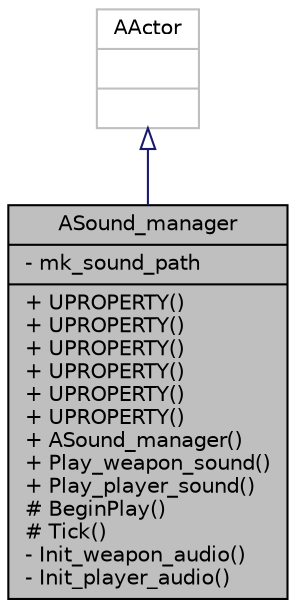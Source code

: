 digraph "ASound_manager"
{
 // LATEX_PDF_SIZE
  edge [fontname="Helvetica",fontsize="10",labelfontname="Helvetica",labelfontsize="10"];
  node [fontname="Helvetica",fontsize="10",shape=record];
  Node1 [label="{ASound_manager\n|- mk_sound_path\l|+ UPROPERTY()\l+ UPROPERTY()\l+ UPROPERTY()\l+ UPROPERTY()\l+ UPROPERTY()\l+ UPROPERTY()\l+ ASound_manager()\l+ Play_weapon_sound()\l+ Play_player_sound()\l# BeginPlay()\l# Tick()\l- Init_weapon_audio()\l- Init_player_audio()\l}",height=0.2,width=0.4,color="black", fillcolor="grey75", style="filled", fontcolor="black",tooltip=" "];
  Node2 -> Node1 [dir="back",color="midnightblue",fontsize="10",style="solid",arrowtail="onormal",fontname="Helvetica"];
  Node2 [label="{AActor\n||}",height=0.2,width=0.4,color="grey75", fillcolor="white", style="filled",tooltip=" "];
}
